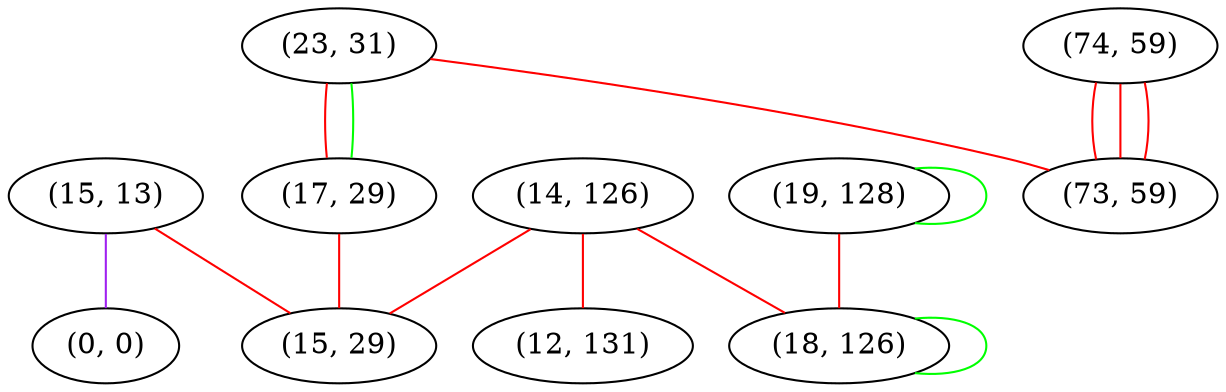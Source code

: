 graph "" {
"(15, 13)";
"(23, 31)";
"(14, 126)";
"(17, 29)";
"(0, 0)";
"(15, 29)";
"(74, 59)";
"(19, 128)";
"(73, 59)";
"(18, 126)";
"(12, 131)";
"(15, 13)" -- "(15, 29)"  [color=red, key=0, weight=1];
"(15, 13)" -- "(0, 0)"  [color=purple, key=0, weight=4];
"(23, 31)" -- "(17, 29)"  [color=red, key=0, weight=1];
"(23, 31)" -- "(17, 29)"  [color=green, key=1, weight=2];
"(23, 31)" -- "(73, 59)"  [color=red, key=0, weight=1];
"(14, 126)" -- "(15, 29)"  [color=red, key=0, weight=1];
"(14, 126)" -- "(18, 126)"  [color=red, key=0, weight=1];
"(14, 126)" -- "(12, 131)"  [color=red, key=0, weight=1];
"(17, 29)" -- "(15, 29)"  [color=red, key=0, weight=1];
"(74, 59)" -- "(73, 59)"  [color=red, key=0, weight=1];
"(74, 59)" -- "(73, 59)"  [color=red, key=1, weight=1];
"(74, 59)" -- "(73, 59)"  [color=red, key=2, weight=1];
"(19, 128)" -- "(19, 128)"  [color=green, key=0, weight=2];
"(19, 128)" -- "(18, 126)"  [color=red, key=0, weight=1];
"(18, 126)" -- "(18, 126)"  [color=green, key=0, weight=2];
}
